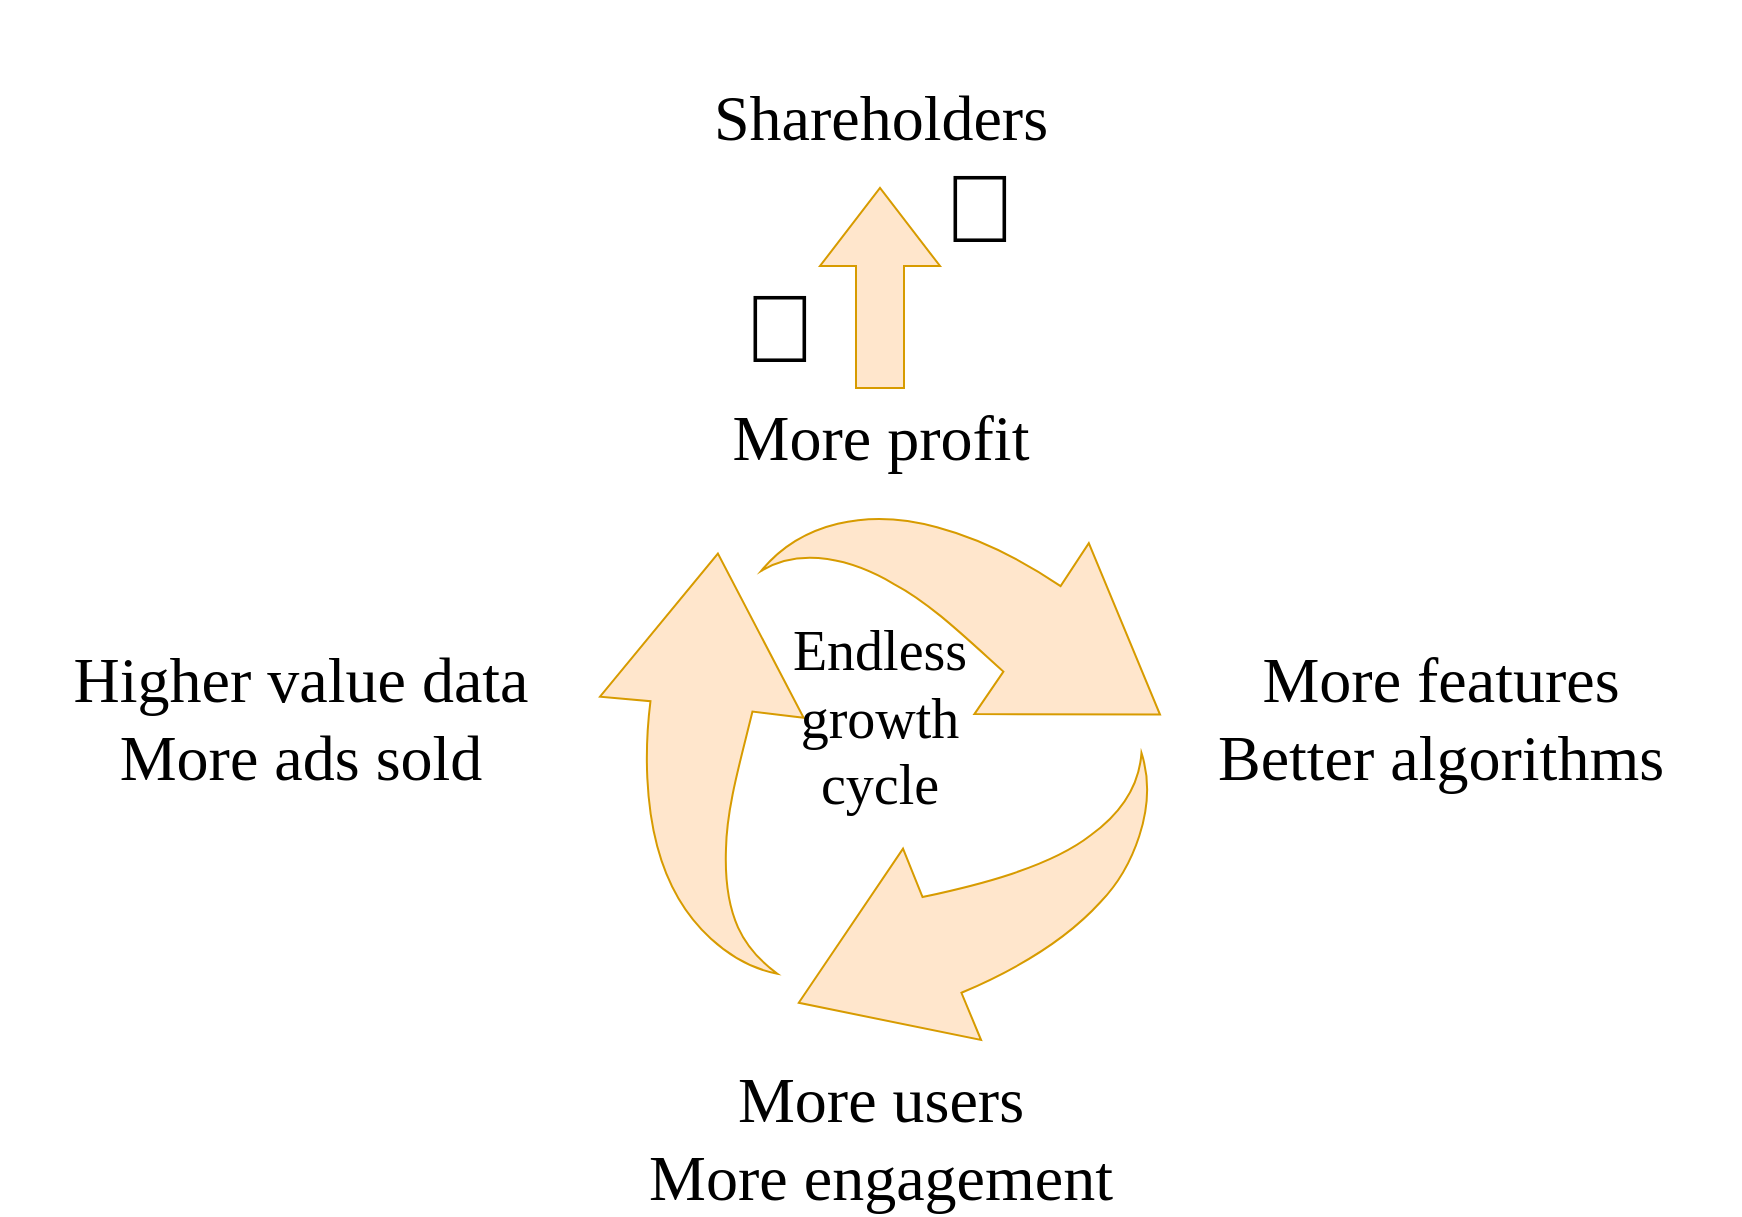 <mxfile version="14.1.8" type="device"><diagram id="sXo4-4xn-KujeM1BLq3X" name="Page-1"><mxGraphModel dx="1443" dy="1050" grid="1" gridSize="10" guides="1" tooltips="1" connect="1" arrows="1" fold="1" page="1" pageScale="1" pageWidth="1100" pageHeight="850" math="0" shadow="0"><root><mxCell id="0"/><mxCell id="1" parent="0"/><mxCell id="hBYnDrtmhkPunuBTVotn-16" value="" style="shape=singleArrow;direction=north;whiteSpace=wrap;html=1;arrowWidth=0.4;arrowSize=0.39;fillColor=#ffe6cc;strokeColor=#d79b00;" vertex="1" parent="1"><mxGeometry x="520" y="160" width="60" height="100" as="geometry"/></mxCell><mxCell id="hBYnDrtmhkPunuBTVotn-1" value="&lt;font style=&quot;font-size: 32px&quot;&gt;🎩&lt;br&gt;Shareholders&lt;/font&gt;" style="text;html=1;resizable=0;autosize=1;align=center;verticalAlign=middle;points=[];fillColor=none;strokeColor=none;rounded=0;fontFamily=Verdana;" vertex="1" parent="1"><mxGeometry x="435" y="80" width="230" height="50" as="geometry"/></mxCell><mxCell id="hBYnDrtmhkPunuBTVotn-3" value="&lt;font style=&quot;font-size: 32px&quot;&gt;&lt;font&gt;More profit&lt;/font&gt;&lt;br&gt;&lt;/font&gt;" style="text;html=1;resizable=0;autosize=1;align=center;verticalAlign=middle;points=[];fillColor=none;strokeColor=none;rounded=0;fontFamily=Verdana;" vertex="1" parent="1"><mxGeometry x="455" y="270" width="190" height="30" as="geometry"/></mxCell><mxCell id="hBYnDrtmhkPunuBTVotn-4" value="&lt;span style=&quot;font-size: 32px&quot;&gt;More features&lt;br&gt;Better algorithms&lt;/span&gt;" style="text;html=1;resizable=0;autosize=1;align=center;verticalAlign=middle;points=[];fillColor=none;strokeColor=none;rounded=0;fontFamily=Verdana;" vertex="1" parent="1"><mxGeometry x="680" y="400" width="300" height="50" as="geometry"/></mxCell><mxCell id="hBYnDrtmhkPunuBTVotn-5" value="&lt;span style=&quot;font-size: 32px&quot;&gt;More users&lt;br&gt;More engagement&lt;/span&gt;" style="text;html=1;resizable=0;autosize=1;align=center;verticalAlign=middle;points=[];fillColor=none;strokeColor=none;rounded=0;fontFamily=Verdana;" vertex="1" parent="1"><mxGeometry x="395" y="610" width="310" height="50" as="geometry"/></mxCell><mxCell id="hBYnDrtmhkPunuBTVotn-6" value="&lt;font style=&quot;font-size: 32px&quot;&gt;&lt;font&gt;Higher value data&lt;br&gt;More ads sold&lt;/font&gt;&lt;br&gt;&lt;/font&gt;" style="text;html=1;resizable=0;autosize=1;align=center;verticalAlign=middle;points=[];fillColor=none;strokeColor=none;rounded=0;fontFamily=Verdana;" vertex="1" parent="1"><mxGeometry x="110" y="400" width="300" height="50" as="geometry"/></mxCell><mxCell id="hBYnDrtmhkPunuBTVotn-7" value="" style="html=1;aspect=fixed;strokeColor=#d79b00;shadow=0;align=center;verticalAlign=top;fillColor=#ffe6cc;shape=mxgraph.gcp2.arrow_cycle" vertex="1" parent="1"><mxGeometry x="410" y="320" width="280" height="266" as="geometry"/></mxCell><mxCell id="hBYnDrtmhkPunuBTVotn-8" value="&lt;font style=&quot;font-size: 28px&quot;&gt;Endless growth cycle&lt;/font&gt;" style="text;html=1;strokeColor=none;fillColor=none;align=center;verticalAlign=middle;whiteSpace=wrap;rounded=0;fontFamily=Verdana;" vertex="1" parent="1"><mxGeometry x="530" y="415" width="40" height="20" as="geometry"/></mxCell><mxCell id="hBYnDrtmhkPunuBTVotn-10" value="&lt;font style=&quot;font-size: 48px&quot;&gt;💸&lt;/font&gt;" style="text;html=1;strokeColor=none;fillColor=none;align=center;verticalAlign=middle;whiteSpace=wrap;rounded=0;" vertex="1" parent="1"><mxGeometry x="480" y="220" width="40" height="20" as="geometry"/></mxCell><mxCell id="hBYnDrtmhkPunuBTVotn-14" value="&lt;font style=&quot;font-size: 48px&quot;&gt;💸&lt;/font&gt;" style="text;html=1;strokeColor=none;fillColor=none;align=center;verticalAlign=middle;whiteSpace=wrap;rounded=0;" vertex="1" parent="1"><mxGeometry x="580" y="160" width="40" height="20" as="geometry"/></mxCell></root></mxGraphModel></diagram></mxfile>